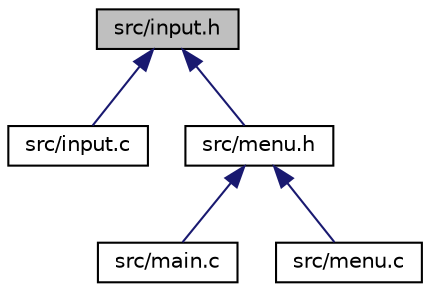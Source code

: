 digraph "src/input.h"
{
  edge [fontname="Helvetica",fontsize="10",labelfontname="Helvetica",labelfontsize="10"];
  node [fontname="Helvetica",fontsize="10",shape=record];
  Node1 [label="src/input.h",height=0.2,width=0.4,color="black", fillcolor="grey75", style="filled", fontcolor="black"];
  Node1 -> Node2 [dir="back",color="midnightblue",fontsize="10",style="solid",fontname="Helvetica"];
  Node2 [label="src/input.c",height=0.2,width=0.4,color="black", fillcolor="white", style="filled",URL="$input_8c.html",tooltip="Contains functions related to user input. "];
  Node1 -> Node3 [dir="back",color="midnightblue",fontsize="10",style="solid",fontname="Helvetica"];
  Node3 [label="src/menu.h",height=0.2,width=0.4,color="black", fillcolor="white", style="filled",URL="$menu_8h.html",tooltip="Header file for menu.c. "];
  Node3 -> Node4 [dir="back",color="midnightblue",fontsize="10",style="solid",fontname="Helvetica"];
  Node4 [label="src/main.c",height=0.2,width=0.4,color="black", fillcolor="white", style="filled",URL="$main_8c.html",tooltip="Main function for Library Management System project. "];
  Node3 -> Node5 [dir="back",color="midnightblue",fontsize="10",style="solid",fontname="Helvetica"];
  Node5 [label="src/menu.c",height=0.2,width=0.4,color="black", fillcolor="white", style="filled",URL="$menu_8c.html",tooltip="Contains functions related to the menu. "];
}
